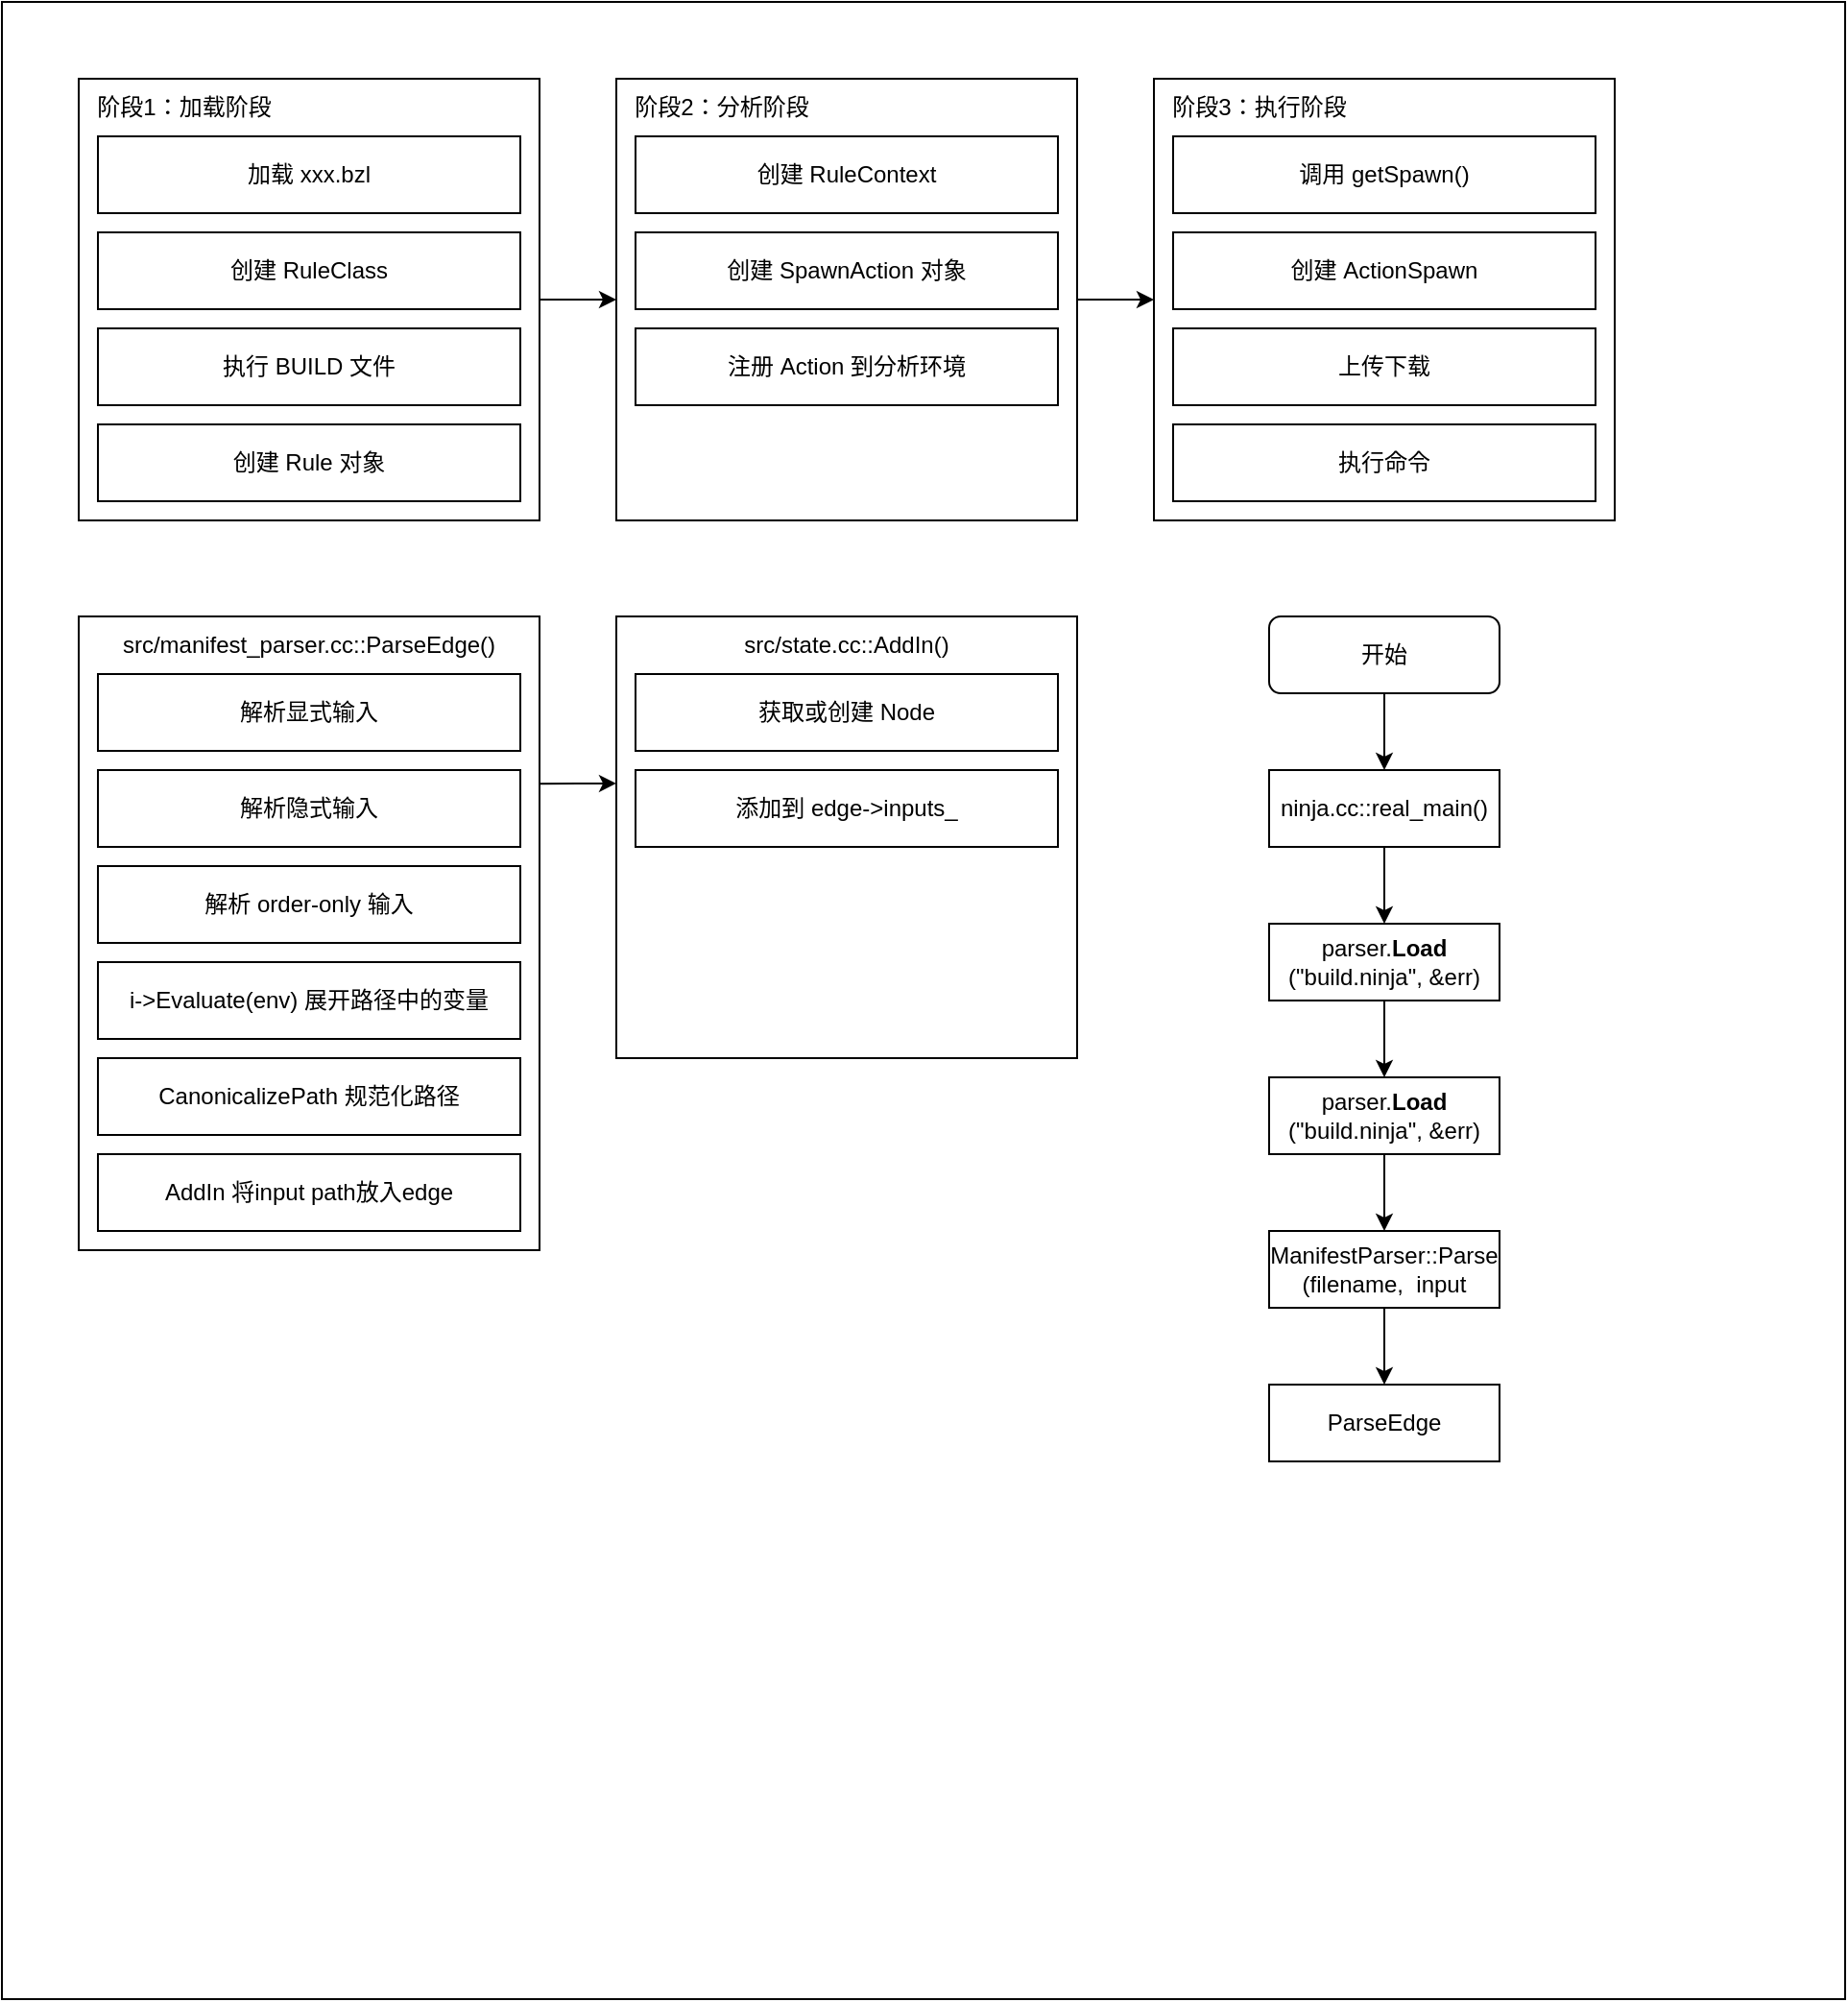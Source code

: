 <mxfile version="28.2.8">
  <diagram name="Page-1" id="0b0H3EqEhGnTZleInIaP">
    <mxGraphModel dx="1811" dy="1274" grid="1" gridSize="10" guides="1" tooltips="1" connect="1" arrows="1" fold="1" page="1" pageScale="1" pageWidth="850" pageHeight="1100" math="0" shadow="0">
      <root>
        <mxCell id="0" />
        <mxCell id="1" parent="0" />
        <mxCell id="0LyeN-a77Tm1VZb8imJI-1" value="" style="rounded=0;whiteSpace=wrap;html=1;" parent="1" vertex="1">
          <mxGeometry y="40" width="960" height="1040" as="geometry" />
        </mxCell>
        <mxCell id="0LyeN-a77Tm1VZb8imJI-23" style="edgeStyle=orthogonalEdgeStyle;rounded=0;orthogonalLoop=1;jettySize=auto;html=1;entryX=0;entryY=0.5;entryDx=0;entryDy=0;" parent="1" source="0LyeN-a77Tm1VZb8imJI-2" target="0LyeN-a77Tm1VZb8imJI-8" edge="1">
          <mxGeometry relative="1" as="geometry" />
        </mxCell>
        <mxCell id="0LyeN-a77Tm1VZb8imJI-2" value="" style="rounded=0;whiteSpace=wrap;html=1;" parent="1" vertex="1">
          <mxGeometry x="40" y="80" width="240" height="230" as="geometry" />
        </mxCell>
        <mxCell id="0LyeN-a77Tm1VZb8imJI-3" value="阶段1：加载阶段" style="text;html=1;align=center;verticalAlign=middle;whiteSpace=wrap;rounded=0;" parent="1" vertex="1">
          <mxGeometry x="40" y="80" width="110" height="30" as="geometry" />
        </mxCell>
        <mxCell id="0LyeN-a77Tm1VZb8imJI-4" value="加载 xxx.bzl" style="rounded=0;whiteSpace=wrap;html=1;" parent="1" vertex="1">
          <mxGeometry x="50" y="110" width="220" height="40" as="geometry" />
        </mxCell>
        <mxCell id="0LyeN-a77Tm1VZb8imJI-5" value="创建 RuleClass" style="rounded=0;whiteSpace=wrap;html=1;" parent="1" vertex="1">
          <mxGeometry x="50" y="160" width="220" height="40" as="geometry" />
        </mxCell>
        <mxCell id="0LyeN-a77Tm1VZb8imJI-6" value="执行 BUILD 文件" style="rounded=0;whiteSpace=wrap;html=1;" parent="1" vertex="1">
          <mxGeometry x="50" y="210" width="220" height="40" as="geometry" />
        </mxCell>
        <mxCell id="0LyeN-a77Tm1VZb8imJI-7" value="创建 Rule 对象" style="rounded=0;whiteSpace=wrap;html=1;" parent="1" vertex="1">
          <mxGeometry x="50" y="260" width="220" height="40" as="geometry" />
        </mxCell>
        <mxCell id="0LyeN-a77Tm1VZb8imJI-24" style="edgeStyle=orthogonalEdgeStyle;rounded=0;orthogonalLoop=1;jettySize=auto;html=1;entryX=0;entryY=0.5;entryDx=0;entryDy=0;" parent="1" source="0LyeN-a77Tm1VZb8imJI-8" target="0LyeN-a77Tm1VZb8imJI-14" edge="1">
          <mxGeometry relative="1" as="geometry" />
        </mxCell>
        <mxCell id="0LyeN-a77Tm1VZb8imJI-8" value="" style="rounded=0;whiteSpace=wrap;html=1;" parent="1" vertex="1">
          <mxGeometry x="320" y="80" width="240" height="230" as="geometry" />
        </mxCell>
        <mxCell id="0LyeN-a77Tm1VZb8imJI-9" value="阶段2：分析阶段" style="text;html=1;align=center;verticalAlign=middle;whiteSpace=wrap;rounded=0;" parent="1" vertex="1">
          <mxGeometry x="320" y="80" width="110" height="30" as="geometry" />
        </mxCell>
        <mxCell id="0LyeN-a77Tm1VZb8imJI-10" value="创建 RuleContext" style="rounded=0;whiteSpace=wrap;html=1;" parent="1" vertex="1">
          <mxGeometry x="330" y="110" width="220" height="40" as="geometry" />
        </mxCell>
        <mxCell id="0LyeN-a77Tm1VZb8imJI-11" value="创建 SpawnAction 对象" style="rounded=0;whiteSpace=wrap;html=1;" parent="1" vertex="1">
          <mxGeometry x="330" y="160" width="220" height="40" as="geometry" />
        </mxCell>
        <mxCell id="0LyeN-a77Tm1VZb8imJI-12" value="注册 Action 到分析环境" style="rounded=0;whiteSpace=wrap;html=1;" parent="1" vertex="1">
          <mxGeometry x="330" y="210" width="220" height="40" as="geometry" />
        </mxCell>
        <mxCell id="0LyeN-a77Tm1VZb8imJI-14" value="" style="rounded=0;whiteSpace=wrap;html=1;" parent="1" vertex="1">
          <mxGeometry x="600" y="80" width="240" height="230" as="geometry" />
        </mxCell>
        <mxCell id="0LyeN-a77Tm1VZb8imJI-15" value="阶段3：执行阶段" style="text;html=1;align=center;verticalAlign=middle;whiteSpace=wrap;rounded=0;" parent="1" vertex="1">
          <mxGeometry x="600" y="80" width="110" height="30" as="geometry" />
        </mxCell>
        <mxCell id="0LyeN-a77Tm1VZb8imJI-16" value="调用 getSpawn()" style="rounded=0;whiteSpace=wrap;html=1;" parent="1" vertex="1">
          <mxGeometry x="610" y="110" width="220" height="40" as="geometry" />
        </mxCell>
        <mxCell id="0LyeN-a77Tm1VZb8imJI-17" value="创建 ActionSpawn" style="rounded=0;whiteSpace=wrap;html=1;" parent="1" vertex="1">
          <mxGeometry x="610" y="160" width="220" height="40" as="geometry" />
        </mxCell>
        <mxCell id="0LyeN-a77Tm1VZb8imJI-18" value="上传下载" style="rounded=0;whiteSpace=wrap;html=1;" parent="1" vertex="1">
          <mxGeometry x="610" y="210" width="220" height="40" as="geometry" />
        </mxCell>
        <mxCell id="0LyeN-a77Tm1VZb8imJI-19" value="执行命令" style="rounded=0;whiteSpace=wrap;html=1;" parent="1" vertex="1">
          <mxGeometry x="610" y="260" width="220" height="40" as="geometry" />
        </mxCell>
        <mxCell id="e_o8GDGeuQv3dAUnordO-1" value="" style="rounded=0;whiteSpace=wrap;html=1;" vertex="1" parent="1">
          <mxGeometry x="40" y="360" width="240" height="330" as="geometry" />
        </mxCell>
        <mxCell id="e_o8GDGeuQv3dAUnordO-2" value="src/manifest_parser.cc::ParseEdge()" style="text;html=1;whiteSpace=wrap;strokeColor=none;fillColor=none;align=center;verticalAlign=middle;rounded=0;" vertex="1" parent="1">
          <mxGeometry x="40" y="360" width="240" height="30" as="geometry" />
        </mxCell>
        <mxCell id="e_o8GDGeuQv3dAUnordO-3" value="解析显式输入" style="rounded=0;whiteSpace=wrap;html=1;" vertex="1" parent="1">
          <mxGeometry x="50" y="390" width="220" height="40" as="geometry" />
        </mxCell>
        <mxCell id="e_o8GDGeuQv3dAUnordO-4" value="解析隐式输入" style="rounded=0;whiteSpace=wrap;html=1;" vertex="1" parent="1">
          <mxGeometry x="50" y="440" width="220" height="40" as="geometry" />
        </mxCell>
        <mxCell id="e_o8GDGeuQv3dAUnordO-5" value="解析 order-only 输入" style="rounded=0;whiteSpace=wrap;html=1;" vertex="1" parent="1">
          <mxGeometry x="50" y="490" width="220" height="40" as="geometry" />
        </mxCell>
        <mxCell id="e_o8GDGeuQv3dAUnordO-6" value="i-&amp;gt;Evaluate(env) 展开路径中的变量" style="rounded=0;whiteSpace=wrap;html=1;" vertex="1" parent="1">
          <mxGeometry x="50" y="540" width="220" height="40" as="geometry" />
        </mxCell>
        <mxCell id="e_o8GDGeuQv3dAUnordO-7" value="" style="rounded=0;whiteSpace=wrap;html=1;" vertex="1" parent="1">
          <mxGeometry x="320" y="360" width="240" height="230" as="geometry" />
        </mxCell>
        <mxCell id="e_o8GDGeuQv3dAUnordO-8" value="src/state.cc::AddIn()" style="text;html=1;align=center;verticalAlign=middle;whiteSpace=wrap;rounded=0;" vertex="1" parent="1">
          <mxGeometry x="320" y="360" width="240" height="30" as="geometry" />
        </mxCell>
        <mxCell id="e_o8GDGeuQv3dAUnordO-9" value="获取或创建 Node" style="rounded=0;whiteSpace=wrap;html=1;" vertex="1" parent="1">
          <mxGeometry x="330" y="390" width="220" height="40" as="geometry" />
        </mxCell>
        <mxCell id="e_o8GDGeuQv3dAUnordO-10" value="添加到 edge-&amp;gt;inputs_" style="rounded=0;whiteSpace=wrap;html=1;" vertex="1" parent="1">
          <mxGeometry x="330" y="440" width="220" height="40" as="geometry" />
        </mxCell>
        <mxCell id="e_o8GDGeuQv3dAUnordO-11" value="CanonicalizePath 规范化路径" style="rounded=0;whiteSpace=wrap;html=1;" vertex="1" parent="1">
          <mxGeometry x="50" y="590" width="220" height="40" as="geometry" />
        </mxCell>
        <mxCell id="e_o8GDGeuQv3dAUnordO-12" value="AddIn 将input path放入edge" style="rounded=0;whiteSpace=wrap;html=1;" vertex="1" parent="1">
          <mxGeometry x="50" y="640" width="220" height="40" as="geometry" />
        </mxCell>
        <mxCell id="e_o8GDGeuQv3dAUnordO-15" value="" style="endArrow=classic;html=1;rounded=0;exitX=0.998;exitY=0.264;exitDx=0;exitDy=0;exitPerimeter=0;entryX=0;entryY=0.378;entryDx=0;entryDy=0;entryPerimeter=0;" edge="1" parent="1" source="e_o8GDGeuQv3dAUnordO-1" target="e_o8GDGeuQv3dAUnordO-7">
          <mxGeometry width="50" height="50" relative="1" as="geometry">
            <mxPoint x="280" y="480" as="sourcePoint" />
            <mxPoint x="330" y="430" as="targetPoint" />
            <Array as="points">
              <mxPoint x="300" y="447" />
            </Array>
          </mxGeometry>
        </mxCell>
        <mxCell id="e_o8GDGeuQv3dAUnordO-24" style="edgeStyle=orthogonalEdgeStyle;rounded=0;orthogonalLoop=1;jettySize=auto;html=1;entryX=0.5;entryY=0;entryDx=0;entryDy=0;" edge="1" parent="1" source="e_o8GDGeuQv3dAUnordO-16" target="e_o8GDGeuQv3dAUnordO-19">
          <mxGeometry relative="1" as="geometry" />
        </mxCell>
        <mxCell id="e_o8GDGeuQv3dAUnordO-16" value="ninja.cc::real_main()" style="rounded=0;whiteSpace=wrap;html=1;" vertex="1" parent="1">
          <mxGeometry x="660" y="440" width="120" height="40" as="geometry" />
        </mxCell>
        <mxCell id="e_o8GDGeuQv3dAUnordO-23" style="edgeStyle=orthogonalEdgeStyle;rounded=0;orthogonalLoop=1;jettySize=auto;html=1;entryX=0.5;entryY=0;entryDx=0;entryDy=0;" edge="1" parent="1" source="e_o8GDGeuQv3dAUnordO-18" target="e_o8GDGeuQv3dAUnordO-16">
          <mxGeometry relative="1" as="geometry" />
        </mxCell>
        <mxCell id="e_o8GDGeuQv3dAUnordO-18" value="开始" style="rounded=1;whiteSpace=wrap;html=1;" vertex="1" parent="1">
          <mxGeometry x="660" y="360" width="120" height="40" as="geometry" />
        </mxCell>
        <mxCell id="e_o8GDGeuQv3dAUnordO-25" style="edgeStyle=orthogonalEdgeStyle;rounded=0;orthogonalLoop=1;jettySize=auto;html=1;entryX=0.5;entryY=0;entryDx=0;entryDy=0;" edge="1" parent="1" source="e_o8GDGeuQv3dAUnordO-19" target="e_o8GDGeuQv3dAUnordO-20">
          <mxGeometry relative="1" as="geometry" />
        </mxCell>
        <mxCell id="e_o8GDGeuQv3dAUnordO-19" value="parser.&lt;b&gt;Load&lt;/b&gt;&lt;div&gt;(&quot;build.ninja&quot;, &amp;amp;err)&lt;/div&gt;" style="rounded=0;whiteSpace=wrap;html=1;" vertex="1" parent="1">
          <mxGeometry x="660" y="520" width="120" height="40" as="geometry" />
        </mxCell>
        <mxCell id="e_o8GDGeuQv3dAUnordO-26" style="edgeStyle=orthogonalEdgeStyle;rounded=0;orthogonalLoop=1;jettySize=auto;html=1;" edge="1" parent="1" source="e_o8GDGeuQv3dAUnordO-20" target="e_o8GDGeuQv3dAUnordO-21">
          <mxGeometry relative="1" as="geometry" />
        </mxCell>
        <mxCell id="e_o8GDGeuQv3dAUnordO-20" value="parser.&lt;b&gt;Load&lt;/b&gt;&lt;div&gt;(&quot;build.ninja&quot;, &amp;amp;err)&lt;/div&gt;" style="rounded=0;whiteSpace=wrap;html=1;" vertex="1" parent="1">
          <mxGeometry x="660" y="600" width="120" height="40" as="geometry" />
        </mxCell>
        <mxCell id="e_o8GDGeuQv3dAUnordO-27" style="edgeStyle=orthogonalEdgeStyle;rounded=0;orthogonalLoop=1;jettySize=auto;html=1;entryX=0.5;entryY=0;entryDx=0;entryDy=0;" edge="1" parent="1" source="e_o8GDGeuQv3dAUnordO-21" target="e_o8GDGeuQv3dAUnordO-22">
          <mxGeometry relative="1" as="geometry" />
        </mxCell>
        <mxCell id="e_o8GDGeuQv3dAUnordO-21" value="&lt;div&gt;ManifestParser::Parse&lt;/div&gt;&lt;div&gt;(filename,&amp;nbsp; input&lt;/div&gt;" style="rounded=0;whiteSpace=wrap;html=1;" vertex="1" parent="1">
          <mxGeometry x="660" y="680" width="120" height="40" as="geometry" />
        </mxCell>
        <mxCell id="e_o8GDGeuQv3dAUnordO-22" value="ParseEdge" style="rounded=0;whiteSpace=wrap;html=1;" vertex="1" parent="1">
          <mxGeometry x="660" y="760" width="120" height="40" as="geometry" />
        </mxCell>
      </root>
    </mxGraphModel>
  </diagram>
</mxfile>
